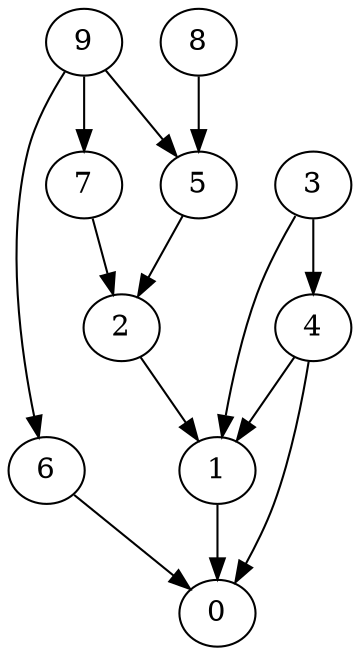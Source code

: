 digraph G {
  graph [splines=true overlap=false]
  node  [shape=ellipse, width=0.3, height=0.3]
  0 [label="0"];
  1 [label="1"];
  2 [label="2"];
  3 [label="3"];
  4 [label="4"];
  5 [label="5"];
  6 [label="6"];
  7 [label="7"];
  8 [label="8"];
  9 [label="9"];
  1 -> 0;
  2 -> 1;
  3 -> 1;
  3 -> 4;
  4 -> 0;
  4 -> 1;
  5 -> 2;
  6 -> 0;
  7 -> 2;
  8 -> 5;
  9 -> 5;
  9 -> 6;
  9 -> 7;
}
